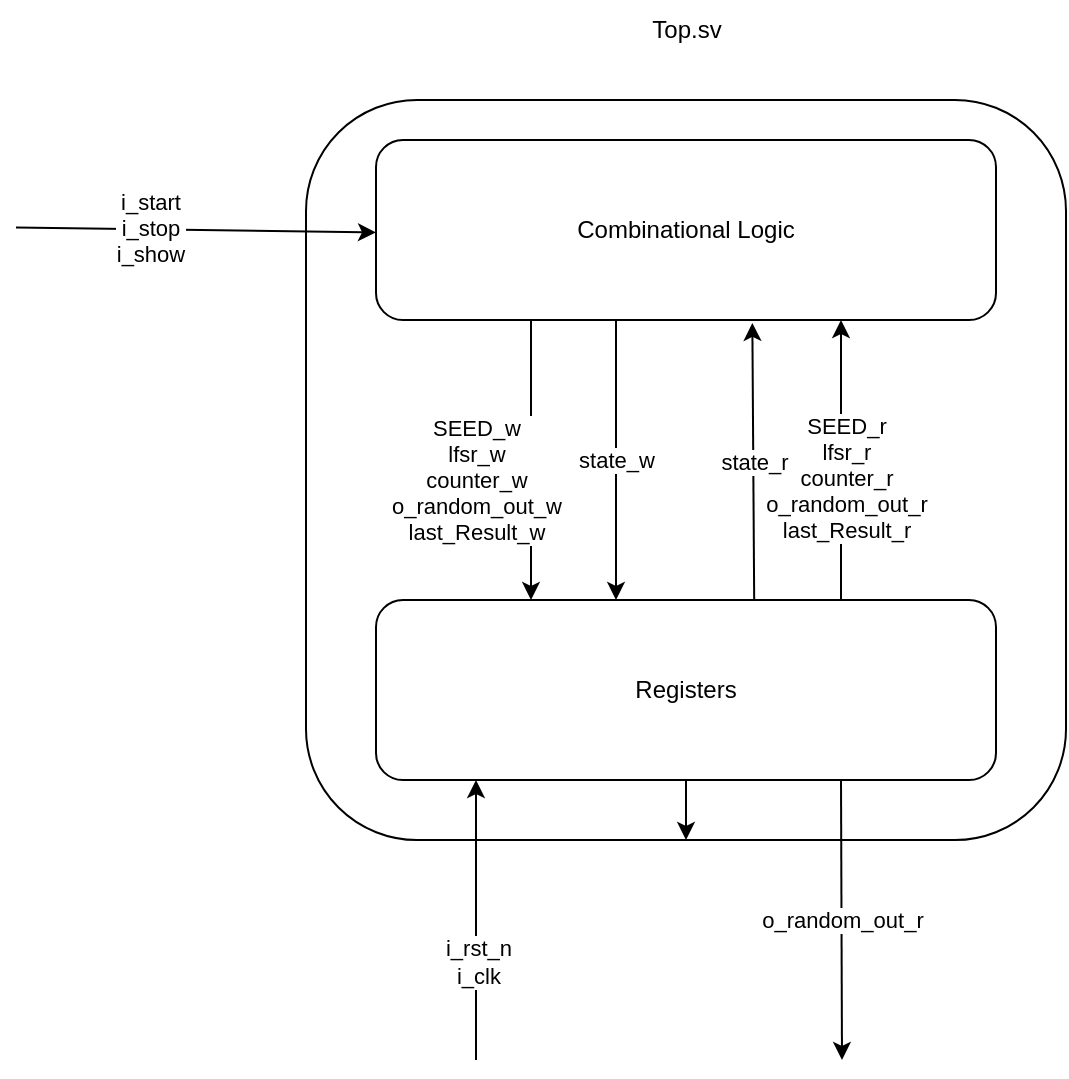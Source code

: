 <mxfile>
    <diagram id="QFlrmxJuS6-P3kZl_18N" name="第1頁">
        <mxGraphModel dx="-199" dy="326" grid="1" gridSize="10" guides="1" tooltips="1" connect="1" arrows="1" fold="1" page="1" pageScale="1" pageWidth="827" pageHeight="1169" math="0" shadow="0">
            <root>
                <mxCell id="0"/>
                <mxCell id="1" parent="0"/>
                <mxCell id="55" style="edgeStyle=none;curved=1;html=1;exitX=1;exitY=0;exitDx=0;exitDy=0;entryX=1;entryY=0;entryDx=0;entryDy=0;" parent="1" target="18" edge="1">
                    <mxGeometry relative="1" as="geometry">
                        <Array as="points">
                            <mxPoint x="1540" y="300"/>
                        </Array>
                        <mxPoint x="1472.426" y="521.716" as="sourcePoint"/>
                    </mxGeometry>
                </mxCell>
                <mxCell id="63" value="" style="rounded=1;whiteSpace=wrap;html=1;" vertex="1" parent="1">
                    <mxGeometry x="995" y="180" width="380" height="370" as="geometry"/>
                </mxCell>
                <mxCell id="64" value="Top.sv" style="text;html=1;align=center;verticalAlign=middle;resizable=0;points=[];autosize=1;strokeColor=none;fillColor=none;" vertex="1" parent="1">
                    <mxGeometry x="1155" y="130" width="60" height="30" as="geometry"/>
                </mxCell>
                <mxCell id="78" style="edgeStyle=none;html=1;exitX=0.25;exitY=1;exitDx=0;exitDy=0;entryX=0.25;entryY=0;entryDx=0;entryDy=0;" edge="1" parent="1" source="65" target="67">
                    <mxGeometry relative="1" as="geometry"/>
                </mxCell>
                <mxCell id="65" value="Combinational Logic" style="rounded=1;whiteSpace=wrap;html=1;" vertex="1" parent="1">
                    <mxGeometry x="1030" y="200" width="310" height="90" as="geometry"/>
                </mxCell>
                <mxCell id="75" style="edgeStyle=none;html=1;exitX=0.75;exitY=0;exitDx=0;exitDy=0;entryX=0.75;entryY=1;entryDx=0;entryDy=0;" edge="1" parent="1" source="67" target="65">
                    <mxGeometry relative="1" as="geometry"/>
                </mxCell>
                <mxCell id="76" value="SEED_r&lt;br&gt;lfsr_r&lt;br&gt;counter_r&lt;br&gt;o_random_out_r&lt;br&gt;last_Result_r" style="edgeLabel;html=1;align=center;verticalAlign=middle;resizable=0;points=[];" vertex="1" connectable="0" parent="75">
                    <mxGeometry x="-0.125" y="-1" relative="1" as="geometry">
                        <mxPoint x="1" as="offset"/>
                    </mxGeometry>
                </mxCell>
                <mxCell id="79" value="o_random_out_r" style="edgeStyle=none;html=1;exitX=0.75;exitY=1;exitDx=0;exitDy=0;" edge="1" parent="1" source="67">
                    <mxGeometry relative="1" as="geometry">
                        <mxPoint x="1263" y="660" as="targetPoint"/>
                        <Array as="points"/>
                    </mxGeometry>
                </mxCell>
                <mxCell id="88" style="edgeStyle=none;html=1;" edge="1" parent="1" source="67" target="63">
                    <mxGeometry relative="1" as="geometry"/>
                </mxCell>
                <mxCell id="67" value="Registers" style="rounded=1;whiteSpace=wrap;html=1;" vertex="1" parent="1">
                    <mxGeometry x="1030" y="430" width="310" height="90" as="geometry"/>
                </mxCell>
                <mxCell id="70" value="" style="endArrow=classic;html=1;" edge="1" parent="1">
                    <mxGeometry width="50" height="50" relative="1" as="geometry">
                        <mxPoint x="1080" y="660" as="sourcePoint"/>
                        <mxPoint x="1080" y="520" as="targetPoint"/>
                    </mxGeometry>
                </mxCell>
                <mxCell id="71" value="i_rst_n&lt;br&gt;i_clk" style="edgeLabel;html=1;align=center;verticalAlign=middle;resizable=0;points=[];" vertex="1" connectable="0" parent="70">
                    <mxGeometry x="-0.65" relative="1" as="geometry">
                        <mxPoint x="1" y="-25" as="offset"/>
                    </mxGeometry>
                </mxCell>
                <mxCell id="77" value="SEED_w&lt;br&gt;lfsr_w&lt;br&gt;counter_w&lt;br&gt;o_random_out_w&lt;br&gt;last_Result_w" style="edgeLabel;html=1;align=center;verticalAlign=middle;resizable=0;points=[];" vertex="1" connectable="0" parent="1">
                    <mxGeometry x="1080" y="370" as="geometry"/>
                </mxCell>
                <mxCell id="89" value="state_r" style="endArrow=classic;html=1;entryX=0.607;entryY=1.016;entryDx=0;entryDy=0;exitX=0.61;exitY=0.005;exitDx=0;exitDy=0;entryPerimeter=0;exitPerimeter=0;" edge="1" parent="1" source="67" target="65">
                    <mxGeometry width="50" height="50" relative="1" as="geometry">
                        <mxPoint x="1180" y="430" as="sourcePoint"/>
                        <mxPoint x="1190" y="330" as="targetPoint"/>
                        <Array as="points"/>
                    </mxGeometry>
                </mxCell>
                <mxCell id="90" value="state_w" style="edgeStyle=none;html=1;exitX=0.25;exitY=1;exitDx=0;exitDy=0;entryX=0.25;entryY=0;entryDx=0;entryDy=0;" edge="1" parent="1">
                    <mxGeometry relative="1" as="geometry">
                        <mxPoint x="1150" y="290" as="sourcePoint"/>
                        <mxPoint x="1150" y="430" as="targetPoint"/>
                    </mxGeometry>
                </mxCell>
                <mxCell id="92" value="" style="endArrow=classic;html=1;entryX=0;entryY=0.25;entryDx=0;entryDy=0;" edge="1" parent="1">
                    <mxGeometry width="50" height="50" relative="1" as="geometry">
                        <mxPoint x="850" y="243.75" as="sourcePoint"/>
                        <mxPoint x="1030" y="246.25" as="targetPoint"/>
                    </mxGeometry>
                </mxCell>
                <mxCell id="93" value="i_start&lt;br&gt;i_stop&lt;br&gt;i_show" style="edgeLabel;html=1;align=center;verticalAlign=middle;resizable=0;points=[];" vertex="1" connectable="0" parent="92">
                    <mxGeometry x="-0.26" y="1" relative="1" as="geometry">
                        <mxPoint as="offset"/>
                    </mxGeometry>
                </mxCell>
            </root>
        </mxGraphModel>
    </diagram>
</mxfile>